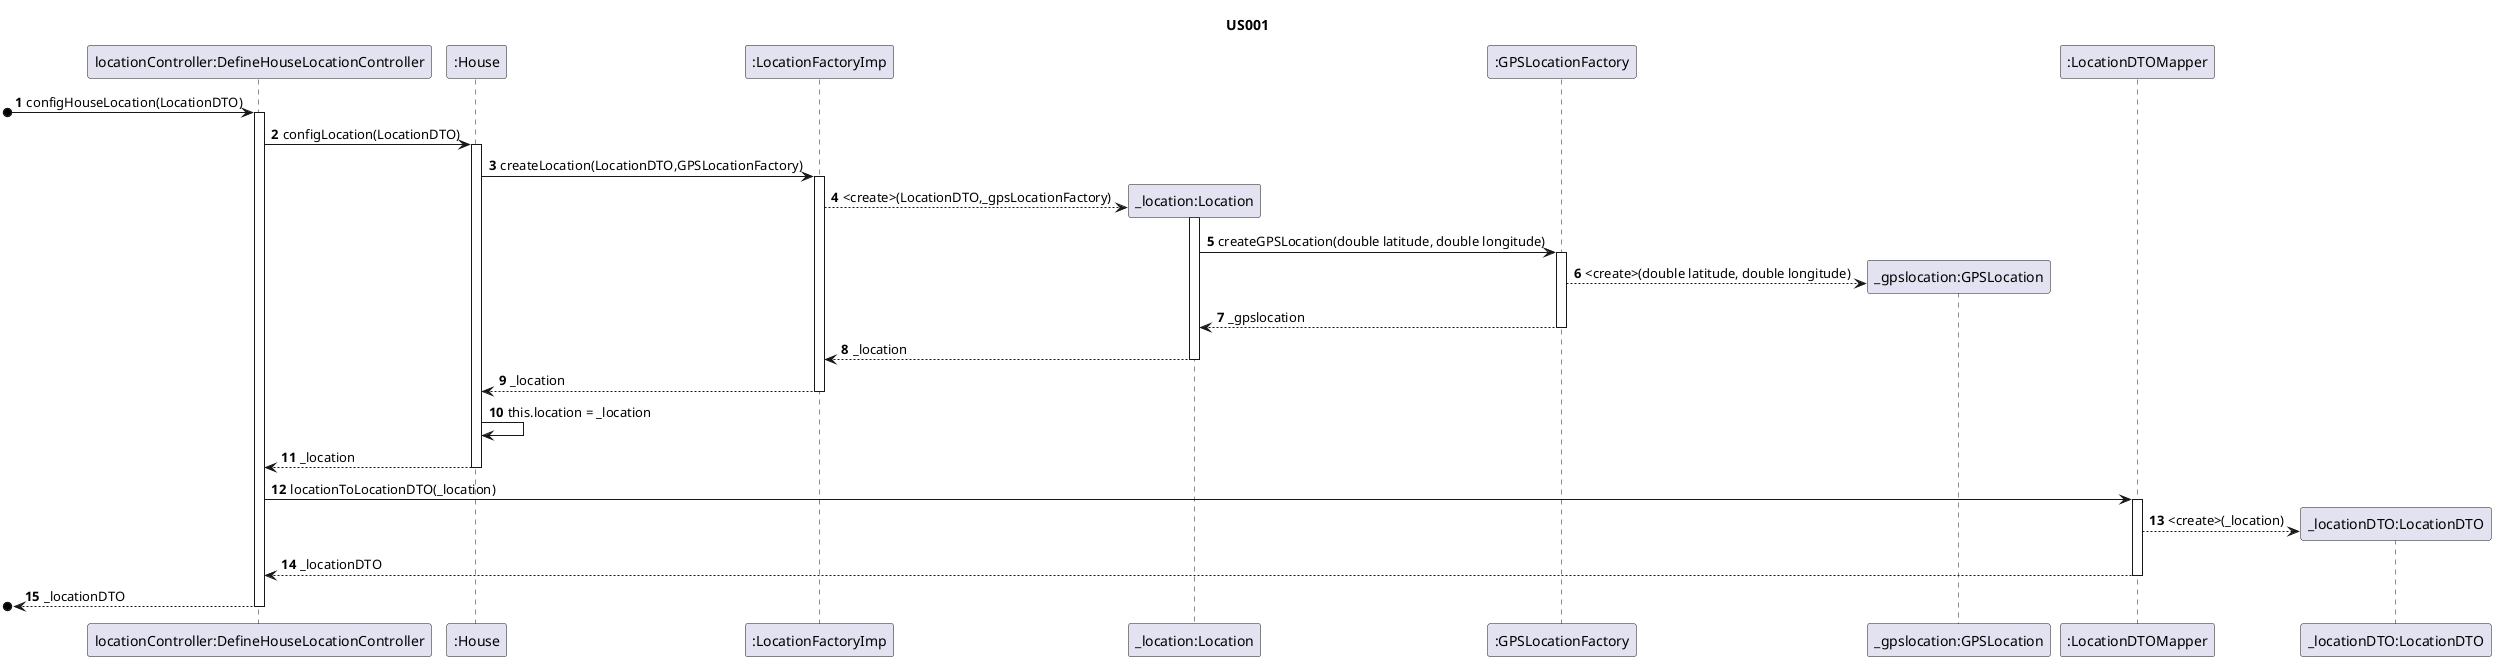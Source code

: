 @startuml

autonumber

title US001

/'
As an Administrator, I want to configure the location of the house.
'/

[o-> "locationController:DefineHouseLocationController" : configHouseLocation(LocationDTO)
activate "locationController:DefineHouseLocationController"
"locationController:DefineHouseLocationController" -> ":House": configLocation(LocationDTO)
activate ":House"
":House" -> ":LocationFactoryImp": createLocation(LocationDTO,GPSLocationFactory)
activate ":LocationFactoryImp"
":LocationFactoryImp" -->"_location:Location"** : <create>(LocationDTO,_gpsLocationFactory)
activate "_location:Location"
"_location:Location" ->":GPSLocationFactory" : createGPSLocation(double latitude, double longitude)
activate ":GPSLocationFactory"
":GPSLocationFactory" -->"_gpslocation:GPSLocation"** : <create>(double latitude, double longitude)
":GPSLocationFactory" -->"_location:Location" : _gpslocation
deactivate ":GPSLocationFactory"
"_location:Location" -->":LocationFactoryImp" : _location
deactivate "_location:Location"
":LocationFactoryImp" -->":House" : _location
deactivate ":LocationFactoryImp"
":House" -> ":House" : this.location = _location
":House" -->"locationController:DefineHouseLocationController" : _location
deactivate ":House"
"locationController:DefineHouseLocationController" ->":LocationDTOMapper" : locationToLocationDTO(_location)
activate ":LocationDTOMapper"
":LocationDTOMapper" -->"_locationDTO:LocationDTO"** : <create>(_location)
":LocationDTOMapper" -->"locationController:DefineHouseLocationController" : _locationDTO
deactivate ":LocationDTOMapper"
[o<--"locationController:DefineHouseLocationController" : _locationDTO
deactivate "locationController:DefineHouseLocationController"

@enduml
